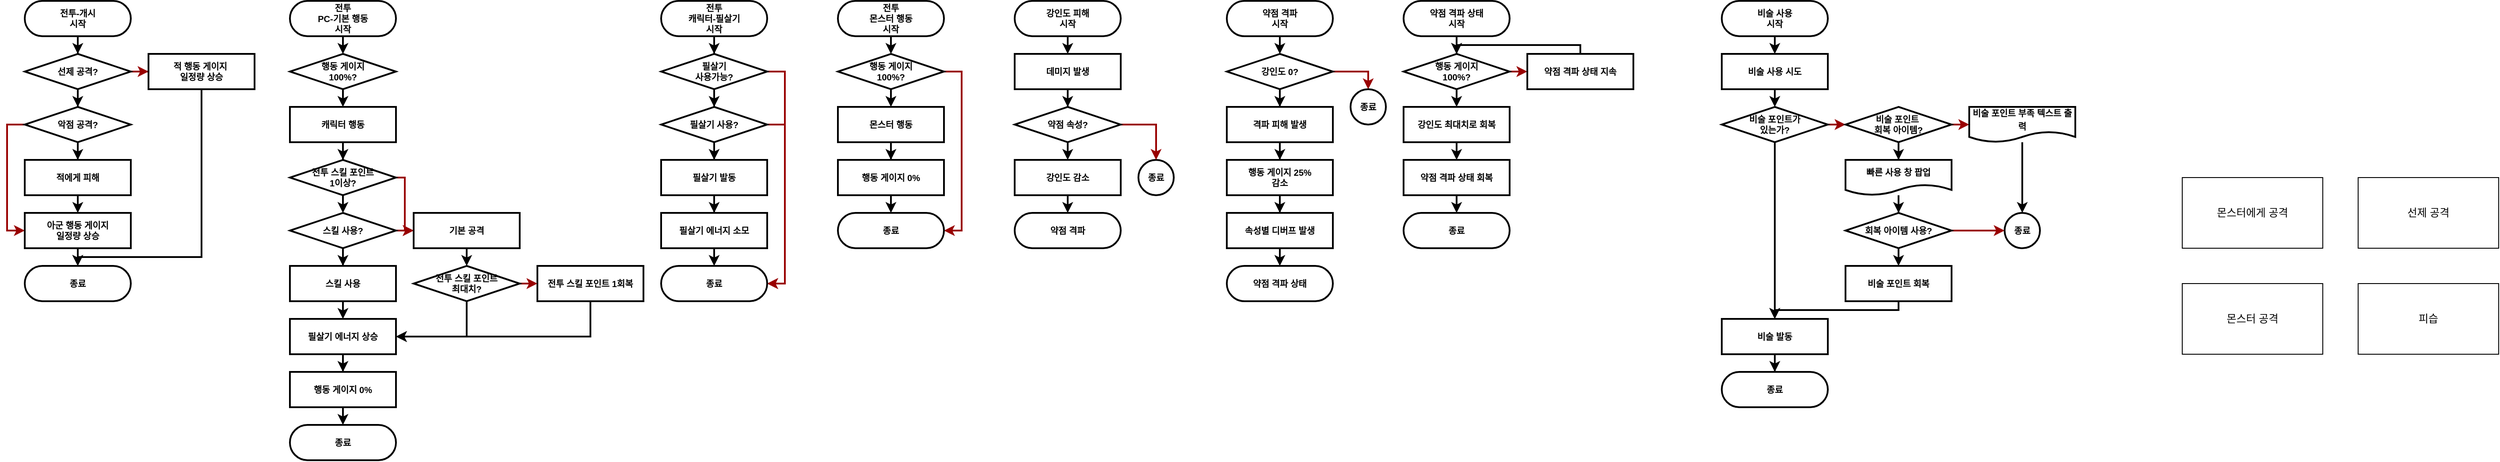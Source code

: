 <mxfile version="24.2.8" type="device">
  <diagram name="페이지-1" id="MwEd6E1gdcDkhidKaNLA">
    <mxGraphModel dx="575" dy="1791" grid="1" gridSize="10" guides="1" tooltips="1" connect="1" arrows="1" fold="1" page="1" pageScale="1" pageWidth="827" pageHeight="1169" math="0" shadow="0">
      <root>
        <mxCell id="0" />
        <mxCell id="1" parent="0" />
        <mxCell id="18gImQfeWQ34hZyEtN6l-5" style="edgeStyle=orthogonalEdgeStyle;rounded=0;orthogonalLoop=1;jettySize=auto;html=1;exitX=0.5;exitY=1;exitDx=0;exitDy=0;strokeWidth=2;fontSize=10;fontStyle=1" parent="1" source="18gImQfeWQ34hZyEtN6l-1" target="18gImQfeWQ34hZyEtN6l-2" edge="1">
          <mxGeometry relative="1" as="geometry" />
        </mxCell>
        <mxCell id="18gImQfeWQ34hZyEtN6l-1" value="전투-개시&lt;div style=&quot;font-size: 10px;&quot;&gt;&lt;span style=&quot;background-color: initial; font-size: 10px;&quot;&gt;시작&lt;/span&gt;&lt;/div&gt;" style="rounded=1;whiteSpace=wrap;html=1;arcSize=50;strokeWidth=2;fontSize=10;fontStyle=1" parent="1" vertex="1">
          <mxGeometry x="40" width="120" height="40" as="geometry" />
        </mxCell>
        <mxCell id="18gImQfeWQ34hZyEtN6l-6" style="edgeStyle=orthogonalEdgeStyle;rounded=0;orthogonalLoop=1;jettySize=auto;html=1;exitX=0.5;exitY=1;exitDx=0;exitDy=0;strokeWidth=2;fontSize=10;fontStyle=1" parent="1" source="18gImQfeWQ34hZyEtN6l-2" target="18gImQfeWQ34hZyEtN6l-3" edge="1">
          <mxGeometry relative="1" as="geometry" />
        </mxCell>
        <mxCell id="18gImQfeWQ34hZyEtN6l-7" style="edgeStyle=orthogonalEdgeStyle;rounded=0;orthogonalLoop=1;jettySize=auto;html=1;exitX=1;exitY=0.5;exitDx=0;exitDy=0;strokeColor=#990000;strokeWidth=2;fontSize=10;fontStyle=1" parent="1" source="18gImQfeWQ34hZyEtN6l-2" target="18gImQfeWQ34hZyEtN6l-4" edge="1">
          <mxGeometry relative="1" as="geometry" />
        </mxCell>
        <mxCell id="18gImQfeWQ34hZyEtN6l-2" value="선제 공격?" style="rhombus;whiteSpace=wrap;html=1;strokeWidth=2;fontSize=10;fontStyle=1" parent="1" vertex="1">
          <mxGeometry x="40" y="60" width="120" height="40" as="geometry" />
        </mxCell>
        <mxCell id="18gImQfeWQ34hZyEtN6l-9" style="edgeStyle=orthogonalEdgeStyle;rounded=0;orthogonalLoop=1;jettySize=auto;html=1;exitX=0.5;exitY=1;exitDx=0;exitDy=0;strokeWidth=2;fontSize=10;fontStyle=1" parent="1" source="18gImQfeWQ34hZyEtN6l-3" target="18gImQfeWQ34hZyEtN6l-8" edge="1">
          <mxGeometry relative="1" as="geometry" />
        </mxCell>
        <mxCell id="18gImQfeWQ34hZyEtN6l-12" style="edgeStyle=orthogonalEdgeStyle;rounded=0;orthogonalLoop=1;jettySize=auto;html=1;exitX=0;exitY=0.5;exitDx=0;exitDy=0;entryX=0;entryY=0.5;entryDx=0;entryDy=0;strokeColor=#990000;strokeWidth=2;fontSize=10;fontStyle=1" parent="1" source="18gImQfeWQ34hZyEtN6l-3" target="18gImQfeWQ34hZyEtN6l-10" edge="1">
          <mxGeometry relative="1" as="geometry" />
        </mxCell>
        <mxCell id="18gImQfeWQ34hZyEtN6l-3" value="악점 공격?" style="rhombus;whiteSpace=wrap;html=1;strokeWidth=2;fontSize=10;fontStyle=1" parent="1" vertex="1">
          <mxGeometry x="40" y="120" width="120" height="40" as="geometry" />
        </mxCell>
        <mxCell id="18gImQfeWQ34hZyEtN6l-14" style="edgeStyle=orthogonalEdgeStyle;rounded=0;orthogonalLoop=1;jettySize=auto;html=1;exitX=0.5;exitY=1;exitDx=0;exitDy=0;entryX=0.5;entryY=0;entryDx=0;entryDy=0;strokeWidth=2;fontSize=10;fontStyle=1" parent="1" source="18gImQfeWQ34hZyEtN6l-4" target="18gImQfeWQ34hZyEtN6l-13" edge="1">
          <mxGeometry relative="1" as="geometry">
            <Array as="points">
              <mxPoint x="240" y="290" />
              <mxPoint x="100" y="290" />
            </Array>
          </mxGeometry>
        </mxCell>
        <mxCell id="18gImQfeWQ34hZyEtN6l-4" value="적 행동 게이지&amp;nbsp;&lt;div style=&quot;font-size: 10px;&quot;&gt;일정량 상승&lt;/div&gt;" style="rounded=1;whiteSpace=wrap;html=1;arcSize=0;strokeWidth=2;fontSize=10;fontStyle=1" parent="1" vertex="1">
          <mxGeometry x="180" y="60" width="120" height="40" as="geometry" />
        </mxCell>
        <mxCell id="18gImQfeWQ34hZyEtN6l-11" style="edgeStyle=orthogonalEdgeStyle;rounded=0;orthogonalLoop=1;jettySize=auto;html=1;exitX=0.5;exitY=1;exitDx=0;exitDy=0;entryX=0.5;entryY=0;entryDx=0;entryDy=0;strokeWidth=2;fontSize=10;fontStyle=1" parent="1" source="18gImQfeWQ34hZyEtN6l-8" target="18gImQfeWQ34hZyEtN6l-10" edge="1">
          <mxGeometry relative="1" as="geometry" />
        </mxCell>
        <mxCell id="18gImQfeWQ34hZyEtN6l-8" value="적에게 피해" style="rounded=1;whiteSpace=wrap;html=1;arcSize=0;strokeWidth=2;fontSize=10;fontStyle=1" parent="1" vertex="1">
          <mxGeometry x="40" y="180" width="120" height="40" as="geometry" />
        </mxCell>
        <mxCell id="18gImQfeWQ34hZyEtN6l-15" style="edgeStyle=orthogonalEdgeStyle;rounded=0;orthogonalLoop=1;jettySize=auto;html=1;exitX=0.5;exitY=1;exitDx=0;exitDy=0;entryX=0.5;entryY=0;entryDx=0;entryDy=0;strokeWidth=2;fontSize=10;fontStyle=1" parent="1" source="18gImQfeWQ34hZyEtN6l-10" target="18gImQfeWQ34hZyEtN6l-13" edge="1">
          <mxGeometry relative="1" as="geometry" />
        </mxCell>
        <mxCell id="18gImQfeWQ34hZyEtN6l-10" value="아군 행동 게이지&lt;div style=&quot;font-size: 10px;&quot;&gt;일정량 상승&lt;/div&gt;" style="rounded=1;whiteSpace=wrap;html=1;arcSize=0;strokeWidth=2;fontSize=10;fontStyle=1" parent="1" vertex="1">
          <mxGeometry x="40" y="240" width="120" height="40" as="geometry" />
        </mxCell>
        <mxCell id="18gImQfeWQ34hZyEtN6l-13" value="&lt;span style=&quot;background-color: initial; font-size: 10px;&quot;&gt;종료&lt;/span&gt;" style="rounded=1;whiteSpace=wrap;html=1;arcSize=50;strokeWidth=2;fontSize=10;fontStyle=1" parent="1" vertex="1">
          <mxGeometry x="40" y="300" width="120" height="40" as="geometry" />
        </mxCell>
        <mxCell id="18gImQfeWQ34hZyEtN6l-22" style="edgeStyle=orthogonalEdgeStyle;rounded=0;orthogonalLoop=1;jettySize=auto;html=1;exitX=0.5;exitY=1;exitDx=0;exitDy=0;entryX=0.5;entryY=0;entryDx=0;entryDy=0;strokeWidth=2;fontSize=10;fontStyle=1" parent="1" source="18gImQfeWQ34hZyEtN6l-16" target="18gImQfeWQ34hZyEtN6l-17" edge="1">
          <mxGeometry relative="1" as="geometry" />
        </mxCell>
        <mxCell id="18gImQfeWQ34hZyEtN6l-16" value="전투&lt;div style=&quot;font-size: 10px;&quot;&gt;PC-기본 행동&lt;div style=&quot;font-size: 10px;&quot;&gt;시작&lt;/div&gt;&lt;/div&gt;" style="rounded=1;whiteSpace=wrap;html=1;arcSize=50;strokeWidth=2;fontSize=10;fontStyle=1" parent="1" vertex="1">
          <mxGeometry x="340" width="120" height="40" as="geometry" />
        </mxCell>
        <mxCell id="18gImQfeWQ34hZyEtN6l-21" style="edgeStyle=orthogonalEdgeStyle;rounded=0;orthogonalLoop=1;jettySize=auto;html=1;exitX=0.5;exitY=1;exitDx=0;exitDy=0;entryX=0.5;entryY=0;entryDx=0;entryDy=0;strokeWidth=2;fontSize=10;fontStyle=1" parent="1" source="18gImQfeWQ34hZyEtN6l-17" target="18gImQfeWQ34hZyEtN6l-19" edge="1">
          <mxGeometry relative="1" as="geometry" />
        </mxCell>
        <mxCell id="18gImQfeWQ34hZyEtN6l-17" value="행동 게이지&lt;div style=&quot;font-size: 10px;&quot;&gt;100%?&lt;/div&gt;" style="rhombus;whiteSpace=wrap;html=1;strokeWidth=2;fontSize=10;fontStyle=1" parent="1" vertex="1">
          <mxGeometry x="340" y="60" width="120" height="40" as="geometry" />
        </mxCell>
        <mxCell id="18gImQfeWQ34hZyEtN6l-29" style="edgeStyle=orthogonalEdgeStyle;rounded=0;orthogonalLoop=1;jettySize=auto;html=1;exitX=0.5;exitY=1;exitDx=0;exitDy=0;strokeWidth=2;fontSize=10;fontStyle=1" parent="1" source="18gImQfeWQ34hZyEtN6l-19" target="18gImQfeWQ34hZyEtN6l-27" edge="1">
          <mxGeometry relative="1" as="geometry" />
        </mxCell>
        <mxCell id="18gImQfeWQ34hZyEtN6l-19" value="캐릭터 행동" style="rounded=1;whiteSpace=wrap;html=1;arcSize=0;strokeWidth=2;fontSize=10;fontStyle=1" parent="1" vertex="1">
          <mxGeometry x="340" y="120" width="120" height="40" as="geometry" />
        </mxCell>
        <mxCell id="18gImQfeWQ34hZyEtN6l-47" style="edgeStyle=orthogonalEdgeStyle;rounded=0;orthogonalLoop=1;jettySize=auto;html=1;exitX=0.5;exitY=1;exitDx=0;exitDy=0;strokeWidth=2;fontSize=10;fontStyle=1" parent="1" source="18gImQfeWQ34hZyEtN6l-25" target="18gImQfeWQ34hZyEtN6l-45" edge="1">
          <mxGeometry relative="1" as="geometry" />
        </mxCell>
        <mxCell id="18gImQfeWQ34hZyEtN6l-53" style="edgeStyle=orthogonalEdgeStyle;rounded=0;orthogonalLoop=1;jettySize=auto;html=1;exitX=1;exitY=0.5;exitDx=0;exitDy=0;entryX=1;entryY=0.5;entryDx=0;entryDy=0;strokeColor=#990000;strokeWidth=2;fontSize=10;fontStyle=1" parent="1" source="18gImQfeWQ34hZyEtN6l-25" target="18gImQfeWQ34hZyEtN6l-52" edge="1">
          <mxGeometry relative="1" as="geometry" />
        </mxCell>
        <mxCell id="18gImQfeWQ34hZyEtN6l-25" value="필살기&lt;div style=&quot;font-size: 10px;&quot;&gt;사용가능?&lt;/div&gt;" style="rhombus;whiteSpace=wrap;html=1;strokeWidth=2;fontSize=10;fontStyle=1" parent="1" vertex="1">
          <mxGeometry x="760" y="60" width="120" height="40" as="geometry" />
        </mxCell>
        <mxCell id="18gImQfeWQ34hZyEtN6l-31" style="edgeStyle=orthogonalEdgeStyle;rounded=0;orthogonalLoop=1;jettySize=auto;html=1;exitX=0.5;exitY=1;exitDx=0;exitDy=0;entryX=0.5;entryY=0;entryDx=0;entryDy=0;strokeWidth=2;fontSize=10;fontStyle=1" parent="1" source="18gImQfeWQ34hZyEtN6l-27" target="18gImQfeWQ34hZyEtN6l-30" edge="1">
          <mxGeometry relative="1" as="geometry" />
        </mxCell>
        <mxCell id="18gImQfeWQ34hZyEtN6l-36" style="edgeStyle=orthogonalEdgeStyle;rounded=0;orthogonalLoop=1;jettySize=auto;html=1;exitX=1;exitY=0.5;exitDx=0;exitDy=0;entryX=0;entryY=0.5;entryDx=0;entryDy=0;strokeColor=#990000;strokeWidth=2;fontSize=10;fontStyle=1" parent="1" source="18gImQfeWQ34hZyEtN6l-27" target="18gImQfeWQ34hZyEtN6l-33" edge="1">
          <mxGeometry relative="1" as="geometry">
            <Array as="points">
              <mxPoint x="470" y="200" />
              <mxPoint x="470" y="260" />
            </Array>
          </mxGeometry>
        </mxCell>
        <mxCell id="18gImQfeWQ34hZyEtN6l-27" value="전투 스킬 포인트&lt;div style=&quot;font-size: 10px;&quot;&gt;1이상?&lt;/div&gt;" style="rhombus;whiteSpace=wrap;html=1;strokeWidth=2;fontSize=10;fontStyle=1" parent="1" vertex="1">
          <mxGeometry x="340" y="180" width="120" height="40" as="geometry" />
        </mxCell>
        <mxCell id="18gImQfeWQ34hZyEtN6l-35" style="edgeStyle=orthogonalEdgeStyle;rounded=0;orthogonalLoop=1;jettySize=auto;html=1;exitX=0.5;exitY=1;exitDx=0;exitDy=0;strokeWidth=2;fontSize=10;fontStyle=1" parent="1" source="18gImQfeWQ34hZyEtN6l-30" target="18gImQfeWQ34hZyEtN6l-34" edge="1">
          <mxGeometry relative="1" as="geometry" />
        </mxCell>
        <mxCell id="18gImQfeWQ34hZyEtN6l-100" style="edgeStyle=orthogonalEdgeStyle;rounded=0;orthogonalLoop=1;jettySize=auto;html=1;exitX=1;exitY=0.5;exitDx=0;exitDy=0;entryX=0;entryY=0.5;entryDx=0;entryDy=0;strokeWidth=2;strokeColor=#990000;" parent="1" source="18gImQfeWQ34hZyEtN6l-30" target="18gImQfeWQ34hZyEtN6l-33" edge="1">
          <mxGeometry relative="1" as="geometry" />
        </mxCell>
        <mxCell id="18gImQfeWQ34hZyEtN6l-30" value="스킬 사용?" style="rhombus;whiteSpace=wrap;html=1;strokeWidth=2;fontSize=10;fontStyle=1" parent="1" vertex="1">
          <mxGeometry x="340" y="240" width="120" height="40" as="geometry" />
        </mxCell>
        <mxCell id="18gImQfeWQ34hZyEtN6l-41" style="edgeStyle=orthogonalEdgeStyle;rounded=0;orthogonalLoop=1;jettySize=auto;html=1;exitX=0.5;exitY=1;exitDx=0;exitDy=0;entryX=0.5;entryY=0;entryDx=0;entryDy=0;strokeWidth=2;fontSize=10;fontStyle=1" parent="1" source="18gImQfeWQ34hZyEtN6l-33" target="18gImQfeWQ34hZyEtN6l-98" edge="1">
          <mxGeometry relative="1" as="geometry" />
        </mxCell>
        <mxCell id="18gImQfeWQ34hZyEtN6l-33" value="기본 공격" style="rounded=1;whiteSpace=wrap;html=1;arcSize=0;strokeWidth=2;fontSize=10;fontStyle=1" parent="1" vertex="1">
          <mxGeometry x="480" y="240" width="120" height="40" as="geometry" />
        </mxCell>
        <mxCell id="18gImQfeWQ34hZyEtN6l-40" style="edgeStyle=orthogonalEdgeStyle;rounded=0;orthogonalLoop=1;jettySize=auto;html=1;exitX=0.5;exitY=1;exitDx=0;exitDy=0;strokeWidth=2;fontSize=10;fontStyle=1;entryX=0.5;entryY=0;entryDx=0;entryDy=0;" parent="1" source="18gImQfeWQ34hZyEtN6l-34" target="18gImQfeWQ34hZyEtN6l-104" edge="1">
          <mxGeometry relative="1" as="geometry" />
        </mxCell>
        <mxCell id="18gImQfeWQ34hZyEtN6l-34" value="스킬 사용" style="rounded=1;whiteSpace=wrap;html=1;arcSize=0;strokeWidth=2;fontSize=10;fontStyle=1" parent="1" vertex="1">
          <mxGeometry x="340" y="300" width="120" height="40" as="geometry" />
        </mxCell>
        <mxCell id="18gImQfeWQ34hZyEtN6l-43" style="edgeStyle=orthogonalEdgeStyle;rounded=0;orthogonalLoop=1;jettySize=auto;html=1;exitX=0.5;exitY=1;exitDx=0;exitDy=0;entryX=0.5;entryY=0;entryDx=0;entryDy=0;strokeWidth=2;fontSize=10;fontStyle=1" parent="1" source="18gImQfeWQ34hZyEtN6l-39" target="18gImQfeWQ34hZyEtN6l-42" edge="1">
          <mxGeometry relative="1" as="geometry" />
        </mxCell>
        <mxCell id="18gImQfeWQ34hZyEtN6l-39" value="행동 게이지 0%" style="rounded=1;whiteSpace=wrap;html=1;arcSize=0;strokeWidth=2;fontSize=10;fontStyle=1" parent="1" vertex="1">
          <mxGeometry x="340" y="420" width="120" height="40" as="geometry" />
        </mxCell>
        <mxCell id="18gImQfeWQ34hZyEtN6l-42" value="&lt;span style=&quot;background-color: initial; font-size: 10px;&quot;&gt;종료&lt;/span&gt;" style="rounded=1;whiteSpace=wrap;html=1;arcSize=50;strokeWidth=2;fontSize=10;fontStyle=1" parent="1" vertex="1">
          <mxGeometry x="340" y="480" width="120" height="40" as="geometry" />
        </mxCell>
        <mxCell id="18gImQfeWQ34hZyEtN6l-46" style="edgeStyle=orthogonalEdgeStyle;rounded=0;orthogonalLoop=1;jettySize=auto;html=1;exitX=0.5;exitY=1;exitDx=0;exitDy=0;strokeWidth=2;fontSize=10;fontStyle=1" parent="1" source="18gImQfeWQ34hZyEtN6l-44" target="18gImQfeWQ34hZyEtN6l-25" edge="1">
          <mxGeometry relative="1" as="geometry" />
        </mxCell>
        <mxCell id="18gImQfeWQ34hZyEtN6l-44" value="전투&lt;div style=&quot;font-size: 10px;&quot;&gt;캐릭터-필살기&lt;div style=&quot;font-size: 10px;&quot;&gt;시작&lt;/div&gt;&lt;/div&gt;" style="rounded=1;whiteSpace=wrap;html=1;arcSize=50;strokeWidth=2;fontSize=10;fontStyle=1" parent="1" vertex="1">
          <mxGeometry x="760" width="120" height="40" as="geometry" />
        </mxCell>
        <mxCell id="18gImQfeWQ34hZyEtN6l-50" style="edgeStyle=orthogonalEdgeStyle;rounded=0;orthogonalLoop=1;jettySize=auto;html=1;exitX=0.5;exitY=1;exitDx=0;exitDy=0;strokeWidth=2;fontSize=10;fontStyle=1" parent="1" source="18gImQfeWQ34hZyEtN6l-45" target="18gImQfeWQ34hZyEtN6l-48" edge="1">
          <mxGeometry relative="1" as="geometry" />
        </mxCell>
        <mxCell id="18gImQfeWQ34hZyEtN6l-54" style="edgeStyle=orthogonalEdgeStyle;rounded=0;orthogonalLoop=1;jettySize=auto;html=1;exitX=1;exitY=0.5;exitDx=0;exitDy=0;entryX=1;entryY=0.5;entryDx=0;entryDy=0;strokeColor=#990000;strokeWidth=2;fontSize=10;fontStyle=1" parent="1" source="18gImQfeWQ34hZyEtN6l-45" target="18gImQfeWQ34hZyEtN6l-52" edge="1">
          <mxGeometry relative="1" as="geometry" />
        </mxCell>
        <mxCell id="18gImQfeWQ34hZyEtN6l-45" value="필살기 사용?" style="rhombus;whiteSpace=wrap;html=1;strokeWidth=2;fontSize=10;fontStyle=1" parent="1" vertex="1">
          <mxGeometry x="760" y="120" width="120" height="40" as="geometry" />
        </mxCell>
        <mxCell id="18gImQfeWQ34hZyEtN6l-51" style="edgeStyle=orthogonalEdgeStyle;rounded=0;orthogonalLoop=1;jettySize=auto;html=1;exitX=0.5;exitY=1;exitDx=0;exitDy=0;strokeWidth=2;fontSize=10;fontStyle=1" parent="1" source="18gImQfeWQ34hZyEtN6l-48" target="18gImQfeWQ34hZyEtN6l-49" edge="1">
          <mxGeometry relative="1" as="geometry" />
        </mxCell>
        <mxCell id="18gImQfeWQ34hZyEtN6l-48" value="필살기 발동" style="rounded=1;whiteSpace=wrap;html=1;arcSize=0;strokeWidth=2;fontSize=10;fontStyle=1" parent="1" vertex="1">
          <mxGeometry x="760" y="180" width="120" height="40" as="geometry" />
        </mxCell>
        <mxCell id="18gImQfeWQ34hZyEtN6l-55" style="edgeStyle=orthogonalEdgeStyle;rounded=0;orthogonalLoop=1;jettySize=auto;html=1;exitX=0.5;exitY=1;exitDx=0;exitDy=0;entryX=0.5;entryY=0;entryDx=0;entryDy=0;strokeWidth=2;fontSize=10;fontStyle=1" parent="1" source="18gImQfeWQ34hZyEtN6l-49" target="18gImQfeWQ34hZyEtN6l-52" edge="1">
          <mxGeometry relative="1" as="geometry" />
        </mxCell>
        <mxCell id="18gImQfeWQ34hZyEtN6l-49" value="필살기 에너지 소모" style="rounded=1;whiteSpace=wrap;html=1;arcSize=0;strokeWidth=2;fontSize=10;fontStyle=1" parent="1" vertex="1">
          <mxGeometry x="760" y="240" width="120" height="40" as="geometry" />
        </mxCell>
        <mxCell id="18gImQfeWQ34hZyEtN6l-52" value="&lt;span style=&quot;background-color: initial; font-size: 10px;&quot;&gt;종료&lt;/span&gt;" style="rounded=1;whiteSpace=wrap;html=1;arcSize=50;strokeWidth=2;fontSize=10;fontStyle=1" parent="1" vertex="1">
          <mxGeometry x="760" y="300" width="120" height="40" as="geometry" />
        </mxCell>
        <mxCell id="18gImQfeWQ34hZyEtN6l-102" style="edgeStyle=orthogonalEdgeStyle;rounded=0;orthogonalLoop=1;jettySize=auto;html=1;exitX=0.5;exitY=1;exitDx=0;exitDy=0;entryX=1;entryY=0.5;entryDx=0;entryDy=0;strokeWidth=2;" parent="1" source="18gImQfeWQ34hZyEtN6l-97" target="18gImQfeWQ34hZyEtN6l-104" edge="1">
          <mxGeometry relative="1" as="geometry" />
        </mxCell>
        <mxCell id="18gImQfeWQ34hZyEtN6l-97" value="전투 스킬 포인트 1회복" style="rounded=1;whiteSpace=wrap;html=1;arcSize=0;strokeWidth=2;fontSize=10;fontStyle=1" parent="1" vertex="1">
          <mxGeometry x="620" y="300" width="120" height="40" as="geometry" />
        </mxCell>
        <mxCell id="18gImQfeWQ34hZyEtN6l-99" style="edgeStyle=orthogonalEdgeStyle;rounded=0;orthogonalLoop=1;jettySize=auto;html=1;exitX=1;exitY=0.5;exitDx=0;exitDy=0;entryX=0;entryY=0.5;entryDx=0;entryDy=0;strokeWidth=2;strokeColor=#990000;" parent="1" source="18gImQfeWQ34hZyEtN6l-98" target="18gImQfeWQ34hZyEtN6l-97" edge="1">
          <mxGeometry relative="1" as="geometry" />
        </mxCell>
        <mxCell id="18gImQfeWQ34hZyEtN6l-101" style="edgeStyle=orthogonalEdgeStyle;rounded=0;orthogonalLoop=1;jettySize=auto;html=1;exitX=0.5;exitY=1;exitDx=0;exitDy=0;entryX=1;entryY=0.5;entryDx=0;entryDy=0;strokeWidth=2;" parent="1" source="18gImQfeWQ34hZyEtN6l-98" target="18gImQfeWQ34hZyEtN6l-104" edge="1">
          <mxGeometry relative="1" as="geometry" />
        </mxCell>
        <mxCell id="18gImQfeWQ34hZyEtN6l-98" value="전투 스킬 포인트&lt;div style=&quot;font-size: 10px;&quot;&gt;최대치?&lt;/div&gt;" style="rhombus;whiteSpace=wrap;html=1;strokeWidth=2;fontSize=10;fontStyle=1" parent="1" vertex="1">
          <mxGeometry x="480" y="300" width="120" height="40" as="geometry" />
        </mxCell>
        <mxCell id="18gImQfeWQ34hZyEtN6l-106" style="edgeStyle=orthogonalEdgeStyle;rounded=0;orthogonalLoop=1;jettySize=auto;html=1;exitX=0.5;exitY=1;exitDx=0;exitDy=0;strokeWidth=2;" parent="1" source="18gImQfeWQ34hZyEtN6l-104" target="18gImQfeWQ34hZyEtN6l-39" edge="1">
          <mxGeometry relative="1" as="geometry" />
        </mxCell>
        <mxCell id="18gImQfeWQ34hZyEtN6l-104" value="필살기 에너지 상승" style="rounded=1;whiteSpace=wrap;html=1;arcSize=0;strokeWidth=2;fontSize=10;fontStyle=1" parent="1" vertex="1">
          <mxGeometry x="340" y="360" width="120" height="40" as="geometry" />
        </mxCell>
        <mxCell id="18gImQfeWQ34hZyEtN6l-108" style="edgeStyle=orthogonalEdgeStyle;rounded=0;orthogonalLoop=1;jettySize=auto;html=1;exitX=0.5;exitY=1;exitDx=0;exitDy=0;entryX=0.5;entryY=0;entryDx=0;entryDy=0;strokeWidth=2;fontSize=10;fontStyle=1" parent="1" source="18gImQfeWQ34hZyEtN6l-109" target="18gImQfeWQ34hZyEtN6l-111" edge="1">
          <mxGeometry relative="1" as="geometry" />
        </mxCell>
        <mxCell id="18gImQfeWQ34hZyEtN6l-109" value="전투&lt;div style=&quot;font-size: 10px;&quot;&gt;몬스터 행동&lt;div style=&quot;font-size: 10px;&quot;&gt;시작&lt;/div&gt;&lt;/div&gt;" style="rounded=1;whiteSpace=wrap;html=1;arcSize=50;strokeWidth=2;fontSize=10;fontStyle=1" parent="1" vertex="1">
          <mxGeometry x="960" width="120" height="40" as="geometry" />
        </mxCell>
        <mxCell id="18gImQfeWQ34hZyEtN6l-110" style="edgeStyle=orthogonalEdgeStyle;rounded=0;orthogonalLoop=1;jettySize=auto;html=1;exitX=0.5;exitY=1;exitDx=0;exitDy=0;entryX=0.5;entryY=0;entryDx=0;entryDy=0;strokeWidth=2;fontSize=10;fontStyle=1" parent="1" source="18gImQfeWQ34hZyEtN6l-111" target="18gImQfeWQ34hZyEtN6l-113" edge="1">
          <mxGeometry relative="1" as="geometry" />
        </mxCell>
        <mxCell id="18gImQfeWQ34hZyEtN6l-135" style="edgeStyle=orthogonalEdgeStyle;rounded=0;orthogonalLoop=1;jettySize=auto;html=1;exitX=1;exitY=0.5;exitDx=0;exitDy=0;entryX=1;entryY=0.5;entryDx=0;entryDy=0;strokeWidth=2;strokeColor=#990000;" parent="1" source="18gImQfeWQ34hZyEtN6l-111" target="18gImQfeWQ34hZyEtN6l-126" edge="1">
          <mxGeometry relative="1" as="geometry" />
        </mxCell>
        <mxCell id="18gImQfeWQ34hZyEtN6l-111" value="행동 게이지&lt;div style=&quot;font-size: 10px;&quot;&gt;100%?&lt;/div&gt;" style="rhombus;whiteSpace=wrap;html=1;strokeWidth=2;fontSize=10;fontStyle=1" parent="1" vertex="1">
          <mxGeometry x="960" y="60" width="120" height="40" as="geometry" />
        </mxCell>
        <mxCell id="18gImQfeWQ34hZyEtN6l-112" style="edgeStyle=orthogonalEdgeStyle;rounded=0;orthogonalLoop=1;jettySize=auto;html=1;exitX=0.5;exitY=1;exitDx=0;exitDy=0;strokeWidth=2;fontSize=10;fontStyle=1" parent="1" source="18gImQfeWQ34hZyEtN6l-113" target="18gImQfeWQ34hZyEtN6l-125" edge="1">
          <mxGeometry relative="1" as="geometry">
            <mxPoint x="1020" y="180" as="targetPoint" />
          </mxGeometry>
        </mxCell>
        <mxCell id="18gImQfeWQ34hZyEtN6l-113" value="몬스터 행동" style="rounded=1;whiteSpace=wrap;html=1;arcSize=0;strokeWidth=2;fontSize=10;fontStyle=1" parent="1" vertex="1">
          <mxGeometry x="960" y="120" width="120" height="40" as="geometry" />
        </mxCell>
        <mxCell id="18gImQfeWQ34hZyEtN6l-124" style="edgeStyle=orthogonalEdgeStyle;rounded=0;orthogonalLoop=1;jettySize=auto;html=1;exitX=0.5;exitY=1;exitDx=0;exitDy=0;entryX=0.5;entryY=0;entryDx=0;entryDy=0;strokeWidth=2;fontSize=10;fontStyle=1" parent="1" source="18gImQfeWQ34hZyEtN6l-125" target="18gImQfeWQ34hZyEtN6l-126" edge="1">
          <mxGeometry relative="1" as="geometry" />
        </mxCell>
        <mxCell id="18gImQfeWQ34hZyEtN6l-125" value="행동 게이지 0%" style="rounded=1;whiteSpace=wrap;html=1;arcSize=0;strokeWidth=2;fontSize=10;fontStyle=1" parent="1" vertex="1">
          <mxGeometry x="960" y="180" width="120" height="40" as="geometry" />
        </mxCell>
        <mxCell id="18gImQfeWQ34hZyEtN6l-126" value="&lt;span style=&quot;background-color: initial; font-size: 10px;&quot;&gt;종료&lt;/span&gt;" style="rounded=1;whiteSpace=wrap;html=1;arcSize=50;strokeWidth=2;fontSize=10;fontStyle=1" parent="1" vertex="1">
          <mxGeometry x="960" y="240" width="120" height="40" as="geometry" />
        </mxCell>
        <mxCell id="Svc8wNhVJ0necFG6lNLn-21" style="edgeStyle=orthogonalEdgeStyle;rounded=0;orthogonalLoop=1;jettySize=auto;html=1;exitX=0.5;exitY=1;exitDx=0;exitDy=0;strokeWidth=2;fontSize=10;fontStyle=1" parent="1" source="Svc8wNhVJ0necFG6lNLn-22" target="Svc8wNhVJ0necFG6lNLn-38" edge="1">
          <mxGeometry relative="1" as="geometry" />
        </mxCell>
        <mxCell id="Svc8wNhVJ0necFG6lNLn-22" value="약점 격파 상태&lt;div style=&quot;font-size: 10px;&quot;&gt;시작&lt;/div&gt;" style="rounded=1;whiteSpace=wrap;html=1;arcSize=50;strokeWidth=2;fontSize=10;fontStyle=1" parent="1" vertex="1">
          <mxGeometry x="1600" width="120" height="40" as="geometry" />
        </mxCell>
        <mxCell id="Svc8wNhVJ0necFG6lNLn-23" style="edgeStyle=orthogonalEdgeStyle;rounded=0;orthogonalLoop=1;jettySize=auto;html=1;exitX=1;exitY=0.5;exitDx=0;exitDy=0;entryX=0.5;entryY=0;entryDx=0;entryDy=0;strokeColor=#990000;strokeWidth=2;fontSize=10;fontStyle=1" parent="1" source="Svc8wNhVJ0necFG6lNLn-25" target="Svc8wNhVJ0necFG6lNLn-34" edge="1">
          <mxGeometry relative="1" as="geometry" />
        </mxCell>
        <mxCell id="Svc8wNhVJ0necFG6lNLn-24" style="edgeStyle=orthogonalEdgeStyle;rounded=0;orthogonalLoop=1;jettySize=auto;html=1;exitX=0.5;exitY=1;exitDx=0;exitDy=0;strokeWidth=2;" parent="1" source="Svc8wNhVJ0necFG6lNLn-25" target="Svc8wNhVJ0necFG6lNLn-27" edge="1">
          <mxGeometry relative="1" as="geometry" />
        </mxCell>
        <mxCell id="Svc8wNhVJ0necFG6lNLn-25" value="강인도 0?" style="rhombus;whiteSpace=wrap;html=1;strokeWidth=2;fontSize=10;fontStyle=1" parent="1" vertex="1">
          <mxGeometry x="1400" y="60" width="120" height="40" as="geometry" />
        </mxCell>
        <mxCell id="Svc8wNhVJ0necFG6lNLn-26" style="edgeStyle=orthogonalEdgeStyle;rounded=0;orthogonalLoop=1;jettySize=auto;html=1;exitX=0.5;exitY=1;exitDx=0;exitDy=0;strokeWidth=2;fontSize=10;fontStyle=1" parent="1" source="Svc8wNhVJ0necFG6lNLn-27" target="Svc8wNhVJ0necFG6lNLn-29" edge="1">
          <mxGeometry relative="1" as="geometry" />
        </mxCell>
        <mxCell id="Svc8wNhVJ0necFG6lNLn-27" value="격파 피해 발생" style="rounded=1;whiteSpace=wrap;html=1;arcSize=0;strokeWidth=2;fontSize=10;fontStyle=1" parent="1" vertex="1">
          <mxGeometry x="1400" y="120" width="120" height="40" as="geometry" />
        </mxCell>
        <mxCell id="Svc8wNhVJ0necFG6lNLn-28" style="edgeStyle=orthogonalEdgeStyle;rounded=0;orthogonalLoop=1;jettySize=auto;html=1;exitX=0.5;exitY=1;exitDx=0;exitDy=0;strokeWidth=2;fontSize=10;fontStyle=1" parent="1" source="Svc8wNhVJ0necFG6lNLn-29" target="Svc8wNhVJ0necFG6lNLn-31" edge="1">
          <mxGeometry relative="1" as="geometry" />
        </mxCell>
        <mxCell id="Svc8wNhVJ0necFG6lNLn-29" value="행동 게이지 25%&lt;div&gt;감소&lt;/div&gt;" style="rounded=1;whiteSpace=wrap;html=1;arcSize=0;strokeWidth=2;fontSize=10;fontStyle=1" parent="1" vertex="1">
          <mxGeometry x="1400" y="180" width="120" height="40" as="geometry" />
        </mxCell>
        <mxCell id="Svc8wNhVJ0necFG6lNLn-30" style="edgeStyle=orthogonalEdgeStyle;rounded=0;orthogonalLoop=1;jettySize=auto;html=1;exitX=0.5;exitY=1;exitDx=0;exitDy=0;entryX=0.5;entryY=0;entryDx=0;entryDy=0;strokeWidth=2;fontSize=10;fontStyle=1" parent="1" source="Svc8wNhVJ0necFG6lNLn-31" target="Svc8wNhVJ0necFG6lNLn-35" edge="1">
          <mxGeometry relative="1" as="geometry" />
        </mxCell>
        <mxCell id="Svc8wNhVJ0necFG6lNLn-31" value="속성별 디버프 발생" style="rounded=1;whiteSpace=wrap;html=1;arcSize=0;strokeWidth=2;fontSize=10;fontStyle=1" parent="1" vertex="1">
          <mxGeometry x="1400" y="240" width="120" height="40" as="geometry" />
        </mxCell>
        <mxCell id="Svc8wNhVJ0necFG6lNLn-32" style="edgeStyle=orthogonalEdgeStyle;rounded=0;orthogonalLoop=1;jettySize=auto;html=1;exitX=0.5;exitY=1;exitDx=0;exitDy=0;entryX=0.5;entryY=0;entryDx=0;entryDy=0;strokeWidth=2;" parent="1" source="Svc8wNhVJ0necFG6lNLn-33" target="Svc8wNhVJ0necFG6lNLn-25" edge="1">
          <mxGeometry relative="1" as="geometry" />
        </mxCell>
        <mxCell id="Svc8wNhVJ0necFG6lNLn-33" value="약점 격파&lt;div style=&quot;font-size: 10px;&quot;&gt;시작&lt;/div&gt;" style="rounded=1;whiteSpace=wrap;html=1;arcSize=50;strokeWidth=2;fontSize=10;fontStyle=1" parent="1" vertex="1">
          <mxGeometry x="1400" width="120" height="40" as="geometry" />
        </mxCell>
        <mxCell id="Svc8wNhVJ0necFG6lNLn-34" value="종료" style="rounded=1;whiteSpace=wrap;html=1;arcSize=50;strokeWidth=2;fontSize=10;fontStyle=1" parent="1" vertex="1">
          <mxGeometry x="1540" y="100" width="40" height="40" as="geometry" />
        </mxCell>
        <mxCell id="Svc8wNhVJ0necFG6lNLn-35" value="약점 격파 상태" style="rounded=1;whiteSpace=wrap;html=1;arcSize=50;strokeWidth=2;fontSize=10;fontStyle=1" parent="1" vertex="1">
          <mxGeometry x="1400" y="300" width="120" height="40" as="geometry" />
        </mxCell>
        <mxCell id="Svc8wNhVJ0necFG6lNLn-36" style="edgeStyle=orthogonalEdgeStyle;rounded=0;orthogonalLoop=1;jettySize=auto;html=1;exitX=0.5;exitY=1;exitDx=0;exitDy=0;entryX=0.5;entryY=0;entryDx=0;entryDy=0;strokeWidth=2;fontSize=10;fontStyle=1" parent="1" source="Svc8wNhVJ0necFG6lNLn-38" target="Svc8wNhVJ0necFG6lNLn-45" edge="1">
          <mxGeometry relative="1" as="geometry" />
        </mxCell>
        <mxCell id="Svc8wNhVJ0necFG6lNLn-37" style="edgeStyle=orthogonalEdgeStyle;rounded=0;orthogonalLoop=1;jettySize=auto;html=1;exitX=1;exitY=0.5;exitDx=0;exitDy=0;entryX=0;entryY=0.5;entryDx=0;entryDy=0;strokeColor=#990000;strokeWidth=2;fontSize=10;fontStyle=1" parent="1" source="Svc8wNhVJ0necFG6lNLn-38" target="Svc8wNhVJ0necFG6lNLn-42" edge="1">
          <mxGeometry relative="1" as="geometry" />
        </mxCell>
        <mxCell id="Svc8wNhVJ0necFG6lNLn-38" value="행동 게이지&lt;div style=&quot;font-size: 10px;&quot;&gt;&lt;span style=&quot;background-color: initial; font-size: 10px;&quot;&gt;100%?&lt;/span&gt;&lt;/div&gt;" style="rhombus;whiteSpace=wrap;html=1;strokeWidth=2;fontSize=10;fontStyle=1" parent="1" vertex="1">
          <mxGeometry x="1600" y="60" width="120" height="40" as="geometry" />
        </mxCell>
        <mxCell id="Svc8wNhVJ0necFG6lNLn-39" style="edgeStyle=orthogonalEdgeStyle;rounded=0;orthogonalLoop=1;jettySize=auto;html=1;exitX=0.5;exitY=1;exitDx=0;exitDy=0;entryX=0.5;entryY=0;entryDx=0;entryDy=0;strokeWidth=2;" parent="1" source="Svc8wNhVJ0necFG6lNLn-40" target="Svc8wNhVJ0necFG6lNLn-43" edge="1">
          <mxGeometry relative="1" as="geometry" />
        </mxCell>
        <mxCell id="Svc8wNhVJ0necFG6lNLn-40" value="약점 격파 상태 회복" style="rounded=1;whiteSpace=wrap;html=1;arcSize=0;strokeWidth=2;fontSize=10;fontStyle=1" parent="1" vertex="1">
          <mxGeometry x="1600" y="180" width="120" height="40" as="geometry" />
        </mxCell>
        <mxCell id="Svc8wNhVJ0necFG6lNLn-41" style="edgeStyle=orthogonalEdgeStyle;rounded=0;orthogonalLoop=1;jettySize=auto;html=1;exitX=0.5;exitY=0;exitDx=0;exitDy=0;entryX=0.5;entryY=0;entryDx=0;entryDy=0;strokeWidth=2;fontSize=10;fontStyle=1" parent="1" source="Svc8wNhVJ0necFG6lNLn-42" target="Svc8wNhVJ0necFG6lNLn-38" edge="1">
          <mxGeometry relative="1" as="geometry">
            <Array as="points">
              <mxPoint x="1800" y="50" />
              <mxPoint x="1660" y="50" />
            </Array>
          </mxGeometry>
        </mxCell>
        <mxCell id="Svc8wNhVJ0necFG6lNLn-42" value="약점 격파 상태 지속" style="rounded=1;whiteSpace=wrap;html=1;arcSize=0;strokeWidth=2;fontSize=10;fontStyle=1" parent="1" vertex="1">
          <mxGeometry x="1740" y="60" width="120" height="40" as="geometry" />
        </mxCell>
        <mxCell id="Svc8wNhVJ0necFG6lNLn-43" value="종료" style="rounded=1;whiteSpace=wrap;html=1;arcSize=50;strokeWidth=2;fontSize=10;fontStyle=1" parent="1" vertex="1">
          <mxGeometry x="1600" y="240" width="120" height="40" as="geometry" />
        </mxCell>
        <mxCell id="Svc8wNhVJ0necFG6lNLn-44" style="edgeStyle=orthogonalEdgeStyle;rounded=0;orthogonalLoop=1;jettySize=auto;html=1;exitX=0.5;exitY=1;exitDx=0;exitDy=0;strokeWidth=2;entryX=0.5;entryY=0;entryDx=0;entryDy=0;" parent="1" source="Svc8wNhVJ0necFG6lNLn-45" target="Svc8wNhVJ0necFG6lNLn-40" edge="1">
          <mxGeometry relative="1" as="geometry" />
        </mxCell>
        <mxCell id="Svc8wNhVJ0necFG6lNLn-45" value="강인도 최대치로 회복" style="rounded=1;whiteSpace=wrap;html=1;arcSize=0;strokeWidth=2;fontSize=10;fontStyle=1" parent="1" vertex="1">
          <mxGeometry x="1600" y="120" width="120" height="40" as="geometry" />
        </mxCell>
        <mxCell id="Svc8wNhVJ0necFG6lNLn-46" style="edgeStyle=orthogonalEdgeStyle;rounded=0;orthogonalLoop=1;jettySize=auto;html=1;exitX=0.5;exitY=1;exitDx=0;exitDy=0;entryX=0.5;entryY=0;entryDx=0;entryDy=0;strokeWidth=2;fontSize=10;fontStyle=1" parent="1" source="Svc8wNhVJ0necFG6lNLn-47" target="Svc8wNhVJ0necFG6lNLn-53" edge="1">
          <mxGeometry relative="1" as="geometry" />
        </mxCell>
        <mxCell id="Svc8wNhVJ0necFG6lNLn-47" value="강인도 피해&lt;div style=&quot;font-size: 10px;&quot;&gt;&lt;span style=&quot;background-color: initial; font-size: 10px;&quot;&gt;시작&lt;/span&gt;&lt;/div&gt;" style="rounded=1;whiteSpace=wrap;html=1;arcSize=50;strokeWidth=2;fontSize=10;fontStyle=1" parent="1" vertex="1">
          <mxGeometry x="1160" width="120" height="40" as="geometry" />
        </mxCell>
        <mxCell id="Svc8wNhVJ0necFG6lNLn-48" style="edgeStyle=orthogonalEdgeStyle;rounded=0;orthogonalLoop=1;jettySize=auto;html=1;exitX=0.5;exitY=1;exitDx=0;exitDy=0;strokeWidth=2;fontSize=10;fontStyle=1;entryX=0.5;entryY=0;entryDx=0;entryDy=0;" parent="1" source="Svc8wNhVJ0necFG6lNLn-49" target="Svc8wNhVJ0necFG6lNLn-50" edge="1">
          <mxGeometry relative="1" as="geometry">
            <mxPoint x="1220.04" y="240.013" as="targetPoint" />
          </mxGeometry>
        </mxCell>
        <mxCell id="Svc8wNhVJ0necFG6lNLn-49" value="강인도 감소" style="rounded=1;whiteSpace=wrap;html=1;arcSize=0;strokeWidth=2;fontSize=10;fontStyle=1" parent="1" vertex="1">
          <mxGeometry x="1160" y="180" width="120" height="40" as="geometry" />
        </mxCell>
        <mxCell id="Svc8wNhVJ0necFG6lNLn-50" value="약점 격파" style="rounded=1;whiteSpace=wrap;html=1;arcSize=50;strokeWidth=2;fontSize=10;fontStyle=1" parent="1" vertex="1">
          <mxGeometry x="1160" y="240" width="120" height="40" as="geometry" />
        </mxCell>
        <mxCell id="Svc8wNhVJ0necFG6lNLn-51" value="종료" style="rounded=1;whiteSpace=wrap;html=1;arcSize=50;strokeWidth=2;fontSize=10;fontStyle=1" parent="1" vertex="1">
          <mxGeometry x="1300" y="180" width="40" height="40" as="geometry" />
        </mxCell>
        <mxCell id="Svc8wNhVJ0necFG6lNLn-52" style="edgeStyle=orthogonalEdgeStyle;rounded=0;orthogonalLoop=1;jettySize=auto;html=1;exitX=0.5;exitY=1;exitDx=0;exitDy=0;strokeWidth=2;" parent="1" source="Svc8wNhVJ0necFG6lNLn-53" target="Svc8wNhVJ0necFG6lNLn-56" edge="1">
          <mxGeometry relative="1" as="geometry" />
        </mxCell>
        <mxCell id="Svc8wNhVJ0necFG6lNLn-53" value="데미지 발생" style="rounded=1;whiteSpace=wrap;html=1;arcSize=0;strokeWidth=2;fontSize=10;fontStyle=1" parent="1" vertex="1">
          <mxGeometry x="1160" y="60" width="120" height="40" as="geometry" />
        </mxCell>
        <mxCell id="Svc8wNhVJ0necFG6lNLn-54" style="edgeStyle=orthogonalEdgeStyle;rounded=0;orthogonalLoop=1;jettySize=auto;html=1;exitX=1;exitY=0.5;exitDx=0;exitDy=0;strokeWidth=2;strokeColor=#990000;" parent="1" source="Svc8wNhVJ0necFG6lNLn-56" target="Svc8wNhVJ0necFG6lNLn-51" edge="1">
          <mxGeometry relative="1" as="geometry" />
        </mxCell>
        <mxCell id="Svc8wNhVJ0necFG6lNLn-55" style="edgeStyle=orthogonalEdgeStyle;rounded=0;orthogonalLoop=1;jettySize=auto;html=1;exitX=0.5;exitY=1;exitDx=0;exitDy=0;strokeWidth=2;entryX=0.5;entryY=0;entryDx=0;entryDy=0;" parent="1" source="Svc8wNhVJ0necFG6lNLn-56" target="Svc8wNhVJ0necFG6lNLn-49" edge="1">
          <mxGeometry relative="1" as="geometry">
            <mxPoint x="1220" y="180.0" as="targetPoint" />
          </mxGeometry>
        </mxCell>
        <mxCell id="Svc8wNhVJ0necFG6lNLn-56" value="약점 속성?" style="rhombus;whiteSpace=wrap;html=1;strokeWidth=2;fontSize=10;fontStyle=1" parent="1" vertex="1">
          <mxGeometry x="1160" y="120" width="120" height="40" as="geometry" />
        </mxCell>
        <mxCell id="mLf6HGWY5bgr3WRdns5o-4" style="edgeStyle=orthogonalEdgeStyle;rounded=0;orthogonalLoop=1;jettySize=auto;html=1;exitX=0.5;exitY=1;exitDx=0;exitDy=0;entryX=0.5;entryY=0;entryDx=0;entryDy=0;strokeWidth=2;" parent="1" source="mLf6HGWY5bgr3WRdns5o-1" target="mLf6HGWY5bgr3WRdns5o-3" edge="1">
          <mxGeometry relative="1" as="geometry" />
        </mxCell>
        <mxCell id="mLf6HGWY5bgr3WRdns5o-1" value="비술 사용&lt;div&gt;시작&lt;/div&gt;" style="rounded=1;whiteSpace=wrap;html=1;arcSize=50;strokeWidth=2;fontSize=10;fontStyle=1" parent="1" vertex="1">
          <mxGeometry x="1960" width="120" height="40" as="geometry" />
        </mxCell>
        <mxCell id="mLf6HGWY5bgr3WRdns5o-9" style="edgeStyle=orthogonalEdgeStyle;rounded=0;orthogonalLoop=1;jettySize=auto;html=1;exitX=1;exitY=0.5;exitDx=0;exitDy=0;entryX=0;entryY=0.5;entryDx=0;entryDy=0;strokeWidth=2;strokeColor=#990000;" parent="1" source="mLf6HGWY5bgr3WRdns5o-2" target="mLf6HGWY5bgr3WRdns5o-8" edge="1">
          <mxGeometry relative="1" as="geometry" />
        </mxCell>
        <mxCell id="mLf6HGWY5bgr3WRdns5o-18" style="edgeStyle=orthogonalEdgeStyle;rounded=0;orthogonalLoop=1;jettySize=auto;html=1;exitX=0.5;exitY=1;exitDx=0;exitDy=0;entryX=0.5;entryY=0;entryDx=0;entryDy=0;strokeWidth=2;" parent="1" source="mLf6HGWY5bgr3WRdns5o-2" target="mLf6HGWY5bgr3WRdns5o-6" edge="1">
          <mxGeometry relative="1" as="geometry" />
        </mxCell>
        <mxCell id="mLf6HGWY5bgr3WRdns5o-2" value="비술 포인트가&lt;div&gt;있는가?&lt;/div&gt;" style="rhombus;whiteSpace=wrap;html=1;strokeWidth=2;fontSize=10;fontStyle=1" parent="1" vertex="1">
          <mxGeometry x="1960" y="120" width="120" height="40" as="geometry" />
        </mxCell>
        <mxCell id="mLf6HGWY5bgr3WRdns5o-5" style="edgeStyle=orthogonalEdgeStyle;rounded=0;orthogonalLoop=1;jettySize=auto;html=1;exitX=0.5;exitY=1;exitDx=0;exitDy=0;entryX=0.5;entryY=0;entryDx=0;entryDy=0;strokeWidth=2;" parent="1" source="mLf6HGWY5bgr3WRdns5o-3" target="mLf6HGWY5bgr3WRdns5o-2" edge="1">
          <mxGeometry relative="1" as="geometry" />
        </mxCell>
        <mxCell id="mLf6HGWY5bgr3WRdns5o-3" value="비술 사용 시도" style="rounded=1;whiteSpace=wrap;html=1;arcSize=0;strokeWidth=2;fontSize=10;fontStyle=1" parent="1" vertex="1">
          <mxGeometry x="1960" y="60" width="120" height="40" as="geometry" />
        </mxCell>
        <mxCell id="mLf6HGWY5bgr3WRdns5o-24" style="edgeStyle=orthogonalEdgeStyle;rounded=0;orthogonalLoop=1;jettySize=auto;html=1;exitX=0.5;exitY=1;exitDx=0;exitDy=0;strokeWidth=2;" parent="1" source="mLf6HGWY5bgr3WRdns5o-6" target="mLf6HGWY5bgr3WRdns5o-23" edge="1">
          <mxGeometry relative="1" as="geometry" />
        </mxCell>
        <mxCell id="mLf6HGWY5bgr3WRdns5o-6" value="비술 발동" style="rounded=1;whiteSpace=wrap;html=1;arcSize=0;strokeWidth=2;fontSize=10;fontStyle=1" parent="1" vertex="1">
          <mxGeometry x="1960" y="360" width="120" height="40" as="geometry" />
        </mxCell>
        <mxCell id="mLf6HGWY5bgr3WRdns5o-14" style="edgeStyle=orthogonalEdgeStyle;rounded=0;orthogonalLoop=1;jettySize=auto;html=1;exitX=0.5;exitY=1;exitDx=0;exitDy=0;strokeWidth=2;" parent="1" source="mLf6HGWY5bgr3WRdns5o-8" target="mLf6HGWY5bgr3WRdns5o-11" edge="1">
          <mxGeometry relative="1" as="geometry" />
        </mxCell>
        <mxCell id="mLf6HGWY5bgr3WRdns5o-17" style="edgeStyle=orthogonalEdgeStyle;rounded=0;orthogonalLoop=1;jettySize=auto;html=1;exitX=1;exitY=0.5;exitDx=0;exitDy=0;entryX=0;entryY=0.5;entryDx=0;entryDy=0;strokeWidth=2;strokeColor=#990000;" parent="1" source="mLf6HGWY5bgr3WRdns5o-8" target="mLf6HGWY5bgr3WRdns5o-25" edge="1">
          <mxGeometry relative="1" as="geometry" />
        </mxCell>
        <mxCell id="mLf6HGWY5bgr3WRdns5o-8" value="비술 포인트&amp;nbsp;&lt;div&gt;회복 아이템?&lt;/div&gt;" style="rhombus;whiteSpace=wrap;html=1;strokeWidth=2;fontSize=10;fontStyle=1" parent="1" vertex="1">
          <mxGeometry x="2100" y="120" width="120" height="40" as="geometry" />
        </mxCell>
        <mxCell id="mLf6HGWY5bgr3WRdns5o-15" style="edgeStyle=orthogonalEdgeStyle;rounded=0;orthogonalLoop=1;jettySize=auto;html=1;entryX=0.5;entryY=0;entryDx=0;entryDy=0;strokeWidth=2;" parent="1" source="mLf6HGWY5bgr3WRdns5o-11" target="mLf6HGWY5bgr3WRdns5o-12" edge="1">
          <mxGeometry relative="1" as="geometry" />
        </mxCell>
        <mxCell id="mLf6HGWY5bgr3WRdns5o-11" value="&lt;font style=&quot;font-size: 10px;&quot;&gt;빠른 사용 창 팝업&lt;/font&gt;" style="shape=document;whiteSpace=wrap;html=1;boundedLbl=1;fontStyle=1;strokeWidth=2;" parent="1" vertex="1">
          <mxGeometry x="2100" y="180" width="120" height="40" as="geometry" />
        </mxCell>
        <mxCell id="mLf6HGWY5bgr3WRdns5o-16" style="edgeStyle=orthogonalEdgeStyle;rounded=0;orthogonalLoop=1;jettySize=auto;html=1;exitX=1;exitY=0.5;exitDx=0;exitDy=0;strokeColor=#990000;strokeWidth=2;" parent="1" source="mLf6HGWY5bgr3WRdns5o-12" target="mLf6HGWY5bgr3WRdns5o-13" edge="1">
          <mxGeometry relative="1" as="geometry" />
        </mxCell>
        <mxCell id="mLf6HGWY5bgr3WRdns5o-21" style="edgeStyle=orthogonalEdgeStyle;rounded=0;orthogonalLoop=1;jettySize=auto;html=1;exitX=0.5;exitY=1;exitDx=0;exitDy=0;entryX=0.5;entryY=0;entryDx=0;entryDy=0;strokeWidth=2;" parent="1" source="mLf6HGWY5bgr3WRdns5o-12" target="mLf6HGWY5bgr3WRdns5o-19" edge="1">
          <mxGeometry relative="1" as="geometry" />
        </mxCell>
        <mxCell id="mLf6HGWY5bgr3WRdns5o-12" value="회복 아이템 사용?" style="rhombus;whiteSpace=wrap;html=1;strokeWidth=2;fontSize=10;fontStyle=1" parent="1" vertex="1">
          <mxGeometry x="2100" y="240" width="120" height="40" as="geometry" />
        </mxCell>
        <mxCell id="mLf6HGWY5bgr3WRdns5o-13" value="종료" style="rounded=1;whiteSpace=wrap;html=1;arcSize=50;strokeWidth=2;fontSize=10;fontStyle=1" parent="1" vertex="1">
          <mxGeometry x="2280" y="240" width="40" height="40" as="geometry" />
        </mxCell>
        <mxCell id="mLf6HGWY5bgr3WRdns5o-22" style="edgeStyle=orthogonalEdgeStyle;rounded=0;orthogonalLoop=1;jettySize=auto;html=1;exitX=0.5;exitY=1;exitDx=0;exitDy=0;entryX=0.5;entryY=0;entryDx=0;entryDy=0;strokeWidth=2;" parent="1" source="mLf6HGWY5bgr3WRdns5o-19" target="mLf6HGWY5bgr3WRdns5o-6" edge="1">
          <mxGeometry relative="1" as="geometry">
            <Array as="points">
              <mxPoint x="2160" y="350" />
              <mxPoint x="2020" y="350" />
            </Array>
          </mxGeometry>
        </mxCell>
        <mxCell id="mLf6HGWY5bgr3WRdns5o-19" value="비술 포인트 회복" style="rounded=1;whiteSpace=wrap;html=1;arcSize=0;strokeWidth=2;fontSize=10;fontStyle=1" parent="1" vertex="1">
          <mxGeometry x="2100" y="300" width="120" height="40" as="geometry" />
        </mxCell>
        <mxCell id="mLf6HGWY5bgr3WRdns5o-23" value="종료" style="rounded=1;whiteSpace=wrap;html=1;arcSize=50;strokeWidth=2;fontSize=10;fontStyle=1" parent="1" vertex="1">
          <mxGeometry x="1960" y="420" width="120" height="40" as="geometry" />
        </mxCell>
        <mxCell id="mLf6HGWY5bgr3WRdns5o-26" style="edgeStyle=orthogonalEdgeStyle;rounded=0;orthogonalLoop=1;jettySize=auto;html=1;entryX=0.5;entryY=0;entryDx=0;entryDy=0;strokeWidth=2;" parent="1" source="mLf6HGWY5bgr3WRdns5o-25" target="mLf6HGWY5bgr3WRdns5o-13" edge="1">
          <mxGeometry relative="1" as="geometry" />
        </mxCell>
        <mxCell id="mLf6HGWY5bgr3WRdns5o-25" value="&lt;font style=&quot;font-size: 10px;&quot;&gt;비술 포인트 부족 텍스트 출력&lt;/font&gt;" style="shape=document;whiteSpace=wrap;html=1;boundedLbl=1;fontStyle=1;strokeWidth=2;" parent="1" vertex="1">
          <mxGeometry x="2240" y="120" width="120" height="40" as="geometry" />
        </mxCell>
        <mxCell id="EYBZ8fStY4sKx3saozDM-3" value="선제 공격" style="rounded=0;whiteSpace=wrap;html=1;" vertex="1" parent="1">
          <mxGeometry x="2680" y="200" width="159" height="80" as="geometry" />
        </mxCell>
        <mxCell id="EYBZ8fStY4sKx3saozDM-4" value="피습" style="rounded=0;whiteSpace=wrap;html=1;" vertex="1" parent="1">
          <mxGeometry x="2680" y="320" width="159" height="80" as="geometry" />
        </mxCell>
        <mxCell id="EYBZ8fStY4sKx3saozDM-5" value="몬스터에게 공격" style="rounded=0;whiteSpace=wrap;html=1;" vertex="1" parent="1">
          <mxGeometry x="2481" y="200" width="159" height="80" as="geometry" />
        </mxCell>
        <mxCell id="EYBZ8fStY4sKx3saozDM-6" value="몬스터 공격" style="rounded=0;whiteSpace=wrap;html=1;" vertex="1" parent="1">
          <mxGeometry x="2481" y="320" width="159" height="80" as="geometry" />
        </mxCell>
      </root>
    </mxGraphModel>
  </diagram>
</mxfile>

